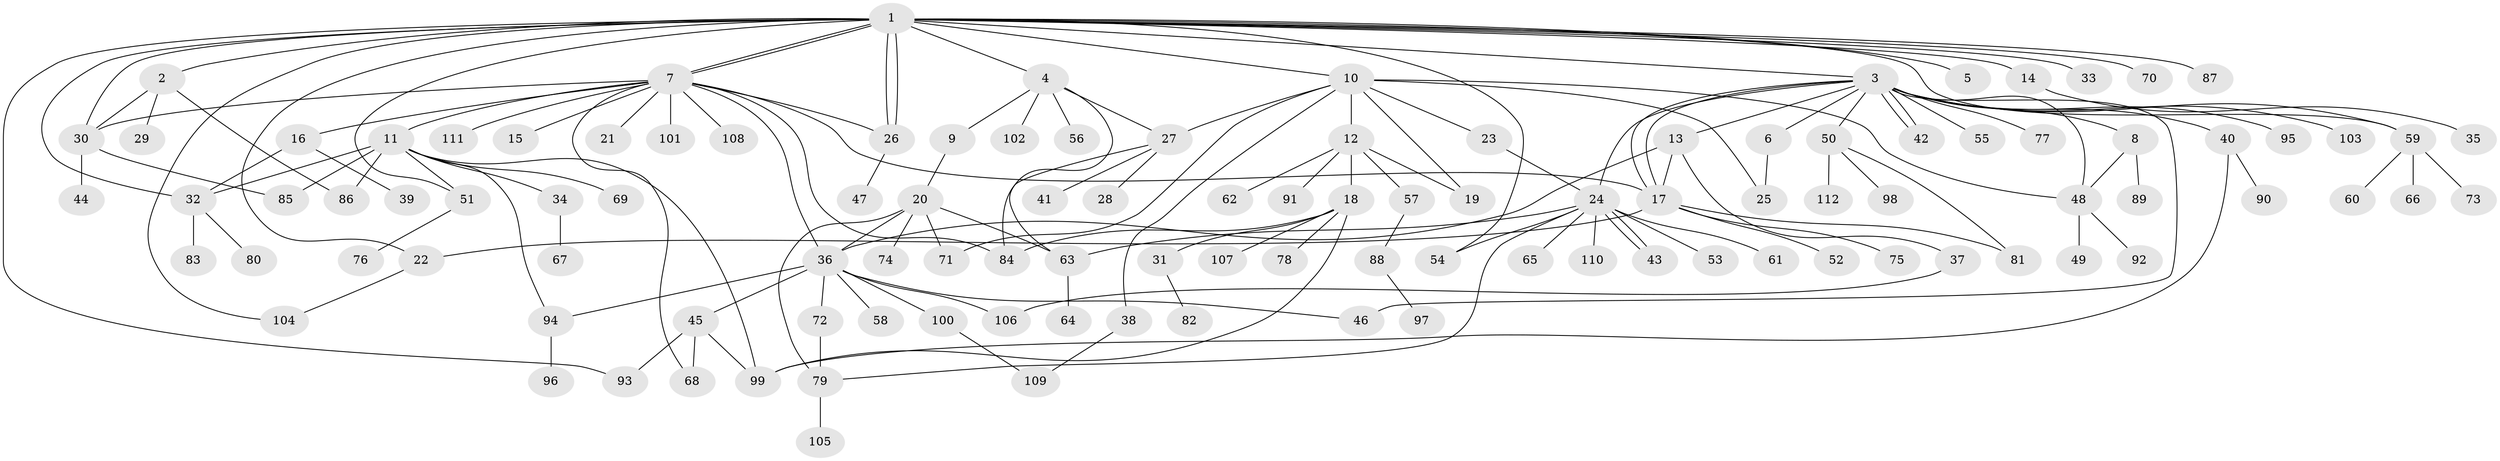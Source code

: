// coarse degree distribution, {19: 0.011904761904761904, 3: 0.05952380952380952, 18: 0.011904761904761904, 7: 0.011904761904761904, 2: 0.2261904761904762, 22: 0.011904761904761904, 5: 0.03571428571428571, 8: 0.023809523809523808, 10: 0.023809523809523808, 4: 0.05952380952380952, 1: 0.5, 6: 0.023809523809523808}
// Generated by graph-tools (version 1.1) at 2025/51/02/27/25 19:51:56]
// undirected, 112 vertices, 155 edges
graph export_dot {
graph [start="1"]
  node [color=gray90,style=filled];
  1;
  2;
  3;
  4;
  5;
  6;
  7;
  8;
  9;
  10;
  11;
  12;
  13;
  14;
  15;
  16;
  17;
  18;
  19;
  20;
  21;
  22;
  23;
  24;
  25;
  26;
  27;
  28;
  29;
  30;
  31;
  32;
  33;
  34;
  35;
  36;
  37;
  38;
  39;
  40;
  41;
  42;
  43;
  44;
  45;
  46;
  47;
  48;
  49;
  50;
  51;
  52;
  53;
  54;
  55;
  56;
  57;
  58;
  59;
  60;
  61;
  62;
  63;
  64;
  65;
  66;
  67;
  68;
  69;
  70;
  71;
  72;
  73;
  74;
  75;
  76;
  77;
  78;
  79;
  80;
  81;
  82;
  83;
  84;
  85;
  86;
  87;
  88;
  89;
  90;
  91;
  92;
  93;
  94;
  95;
  96;
  97;
  98;
  99;
  100;
  101;
  102;
  103;
  104;
  105;
  106;
  107;
  108;
  109;
  110;
  111;
  112;
  1 -- 2;
  1 -- 3;
  1 -- 4;
  1 -- 5;
  1 -- 7;
  1 -- 7;
  1 -- 10;
  1 -- 14;
  1 -- 22;
  1 -- 26;
  1 -- 26;
  1 -- 30;
  1 -- 32;
  1 -- 33;
  1 -- 51;
  1 -- 54;
  1 -- 59;
  1 -- 70;
  1 -- 87;
  1 -- 93;
  1 -- 104;
  2 -- 29;
  2 -- 30;
  2 -- 86;
  3 -- 6;
  3 -- 8;
  3 -- 13;
  3 -- 17;
  3 -- 17;
  3 -- 24;
  3 -- 40;
  3 -- 42;
  3 -- 42;
  3 -- 46;
  3 -- 48;
  3 -- 50;
  3 -- 55;
  3 -- 59;
  3 -- 77;
  3 -- 95;
  3 -- 103;
  4 -- 9;
  4 -- 27;
  4 -- 56;
  4 -- 63;
  4 -- 102;
  6 -- 25;
  7 -- 11;
  7 -- 15;
  7 -- 16;
  7 -- 17;
  7 -- 21;
  7 -- 26;
  7 -- 30;
  7 -- 36;
  7 -- 68;
  7 -- 84;
  7 -- 101;
  7 -- 108;
  7 -- 111;
  8 -- 48;
  8 -- 89;
  9 -- 20;
  10 -- 12;
  10 -- 19;
  10 -- 23;
  10 -- 25;
  10 -- 27;
  10 -- 38;
  10 -- 48;
  10 -- 71;
  11 -- 32;
  11 -- 34;
  11 -- 51;
  11 -- 69;
  11 -- 85;
  11 -- 86;
  11 -- 94;
  11 -- 99;
  12 -- 18;
  12 -- 19;
  12 -- 57;
  12 -- 62;
  12 -- 91;
  13 -- 17;
  13 -- 36;
  13 -- 37;
  14 -- 35;
  16 -- 32;
  16 -- 39;
  17 -- 22;
  17 -- 52;
  17 -- 75;
  17 -- 81;
  18 -- 31;
  18 -- 78;
  18 -- 84;
  18 -- 99;
  18 -- 107;
  20 -- 36;
  20 -- 63;
  20 -- 71;
  20 -- 74;
  20 -- 79;
  22 -- 104;
  23 -- 24;
  24 -- 43;
  24 -- 43;
  24 -- 53;
  24 -- 54;
  24 -- 61;
  24 -- 63;
  24 -- 65;
  24 -- 79;
  24 -- 110;
  26 -- 47;
  27 -- 28;
  27 -- 41;
  27 -- 84;
  30 -- 44;
  30 -- 85;
  31 -- 82;
  32 -- 80;
  32 -- 83;
  34 -- 67;
  36 -- 45;
  36 -- 46;
  36 -- 58;
  36 -- 72;
  36 -- 94;
  36 -- 100;
  36 -- 106;
  37 -- 106;
  38 -- 109;
  40 -- 90;
  40 -- 99;
  45 -- 68;
  45 -- 93;
  45 -- 99;
  48 -- 49;
  48 -- 92;
  50 -- 81;
  50 -- 98;
  50 -- 112;
  51 -- 76;
  57 -- 88;
  59 -- 60;
  59 -- 66;
  59 -- 73;
  63 -- 64;
  72 -- 79;
  79 -- 105;
  88 -- 97;
  94 -- 96;
  100 -- 109;
}
